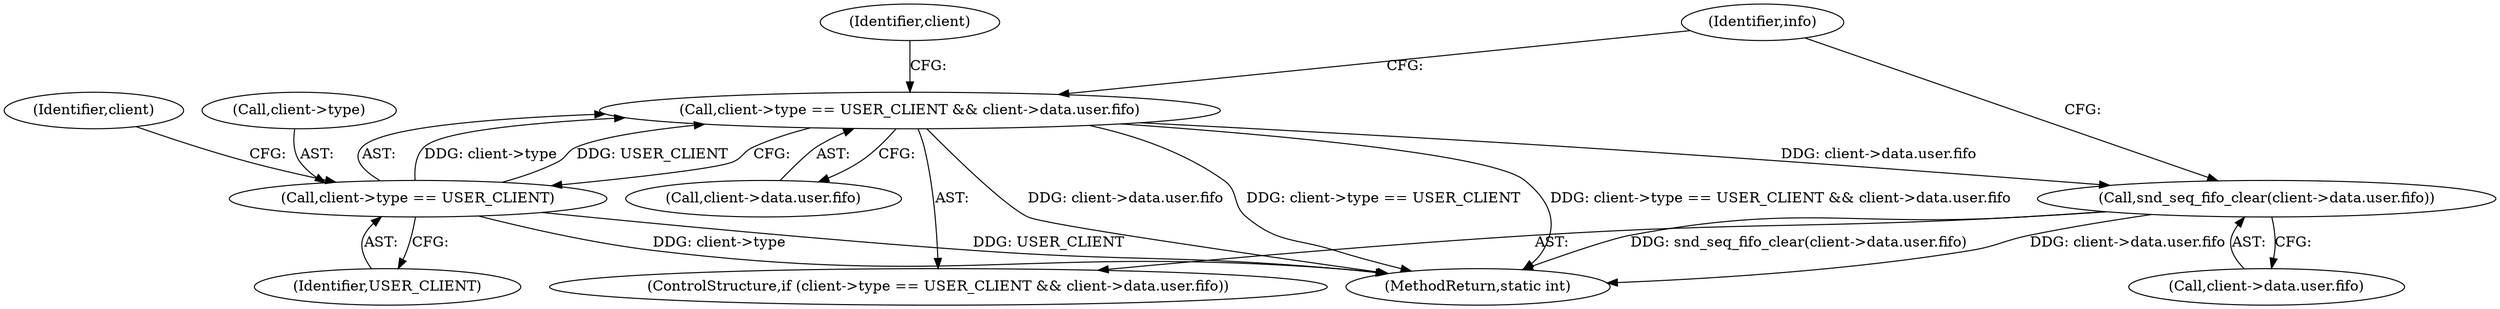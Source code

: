 digraph "0_linux_030e2c78d3a91dd0d27fef37e91950dde333eba1@pointer" {
"1000138" [label="(Call,snd_seq_fifo_clear(client->data.user.fifo))"];
"1000125" [label="(Call,client->type == USER_CLIENT && client->data.user.fifo)"];
"1000126" [label="(Call,client->type == USER_CLIENT)"];
"1000139" [label="(Call,client->data.user.fifo)"];
"1000124" [label="(ControlStructure,if (client->type == USER_CLIENT && client->data.user.fifo))"];
"1000130" [label="(Identifier,USER_CLIENT)"];
"1000125" [label="(Call,client->type == USER_CLIENT && client->data.user.fifo)"];
"1000131" [label="(Call,client->data.user.fifo)"];
"1000149" [label="(Identifier,info)"];
"1000142" [label="(Identifier,client)"];
"1000134" [label="(Identifier,client)"];
"1000126" [label="(Call,client->type == USER_CLIENT)"];
"1000160" [label="(MethodReturn,static int)"];
"1000138" [label="(Call,snd_seq_fifo_clear(client->data.user.fifo))"];
"1000127" [label="(Call,client->type)"];
"1000138" -> "1000124"  [label="AST: "];
"1000138" -> "1000139"  [label="CFG: "];
"1000139" -> "1000138"  [label="AST: "];
"1000149" -> "1000138"  [label="CFG: "];
"1000138" -> "1000160"  [label="DDG: client->data.user.fifo"];
"1000138" -> "1000160"  [label="DDG: snd_seq_fifo_clear(client->data.user.fifo)"];
"1000125" -> "1000138"  [label="DDG: client->data.user.fifo"];
"1000125" -> "1000124"  [label="AST: "];
"1000125" -> "1000126"  [label="CFG: "];
"1000125" -> "1000131"  [label="CFG: "];
"1000126" -> "1000125"  [label="AST: "];
"1000131" -> "1000125"  [label="AST: "];
"1000142" -> "1000125"  [label="CFG: "];
"1000149" -> "1000125"  [label="CFG: "];
"1000125" -> "1000160"  [label="DDG: client->type == USER_CLIENT && client->data.user.fifo"];
"1000125" -> "1000160"  [label="DDG: client->data.user.fifo"];
"1000125" -> "1000160"  [label="DDG: client->type == USER_CLIENT"];
"1000126" -> "1000125"  [label="DDG: client->type"];
"1000126" -> "1000125"  [label="DDG: USER_CLIENT"];
"1000126" -> "1000130"  [label="CFG: "];
"1000127" -> "1000126"  [label="AST: "];
"1000130" -> "1000126"  [label="AST: "];
"1000134" -> "1000126"  [label="CFG: "];
"1000126" -> "1000160"  [label="DDG: USER_CLIENT"];
"1000126" -> "1000160"  [label="DDG: client->type"];
}
